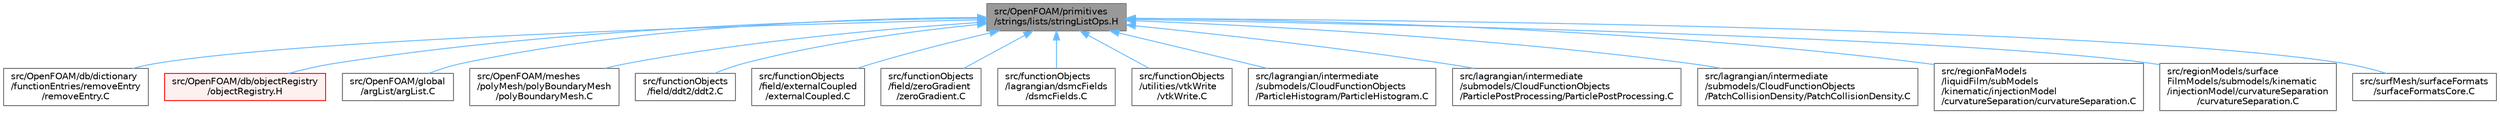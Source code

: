 digraph "src/OpenFOAM/primitives/strings/lists/stringListOps.H"
{
 // LATEX_PDF_SIZE
  bgcolor="transparent";
  edge [fontname=Helvetica,fontsize=10,labelfontname=Helvetica,labelfontsize=10];
  node [fontname=Helvetica,fontsize=10,shape=box,height=0.2,width=0.4];
  Node1 [id="Node000001",label="src/OpenFOAM/primitives\l/strings/lists/stringListOps.H",height=0.2,width=0.4,color="gray40", fillcolor="grey60", style="filled", fontcolor="black",tooltip="Operations on lists of strings."];
  Node1 -> Node2 [id="edge1_Node000001_Node000002",dir="back",color="steelblue1",style="solid",tooltip=" "];
  Node2 [id="Node000002",label="src/OpenFOAM/db/dictionary\l/functionEntries/removeEntry\l/removeEntry.C",height=0.2,width=0.4,color="grey40", fillcolor="white", style="filled",URL="$removeEntry_8C.html",tooltip=" "];
  Node1 -> Node3 [id="edge2_Node000001_Node000003",dir="back",color="steelblue1",style="solid",tooltip=" "];
  Node3 [id="Node000003",label="src/OpenFOAM/db/objectRegistry\l/objectRegistry.H",height=0.2,width=0.4,color="red", fillcolor="#FFF0F0", style="filled",URL="$objectRegistry_8H.html",tooltip=" "];
  Node1 -> Node4643 [id="edge3_Node000001_Node004643",dir="back",color="steelblue1",style="solid",tooltip=" "];
  Node4643 [id="Node004643",label="src/OpenFOAM/global\l/argList/argList.C",height=0.2,width=0.4,color="grey40", fillcolor="white", style="filled",URL="$argList_8C.html",tooltip=" "];
  Node1 -> Node3608 [id="edge4_Node000001_Node003608",dir="back",color="steelblue1",style="solid",tooltip=" "];
  Node3608 [id="Node003608",label="src/OpenFOAM/meshes\l/polyMesh/polyBoundaryMesh\l/polyBoundaryMesh.C",height=0.2,width=0.4,color="grey40", fillcolor="white", style="filled",URL="$polyBoundaryMesh_8C.html",tooltip=" "];
  Node1 -> Node163 [id="edge5_Node000001_Node000163",dir="back",color="steelblue1",style="solid",tooltip=" "];
  Node163 [id="Node000163",label="src/functionObjects\l/field/ddt2/ddt2.C",height=0.2,width=0.4,color="grey40", fillcolor="white", style="filled",URL="$ddt2_8C.html",tooltip=" "];
  Node1 -> Node415 [id="edge6_Node000001_Node000415",dir="back",color="steelblue1",style="solid",tooltip=" "];
  Node415 [id="Node000415",label="src/functionObjects\l/field/externalCoupled\l/externalCoupled.C",height=0.2,width=0.4,color="grey40", fillcolor="white", style="filled",URL="$externalCoupled_8C.html",tooltip=" "];
  Node1 -> Node316 [id="edge7_Node000001_Node000316",dir="back",color="steelblue1",style="solid",tooltip=" "];
  Node316 [id="Node000316",label="src/functionObjects\l/field/zeroGradient\l/zeroGradient.C",height=0.2,width=0.4,color="grey40", fillcolor="white", style="filled",URL="$zeroGradient_8C.html",tooltip=" "];
  Node1 -> Node332 [id="edge8_Node000001_Node000332",dir="back",color="steelblue1",style="solid",tooltip=" "];
  Node332 [id="Node000332",label="src/functionObjects\l/lagrangian/dsmcFields\l/dsmcFields.C",height=0.2,width=0.4,color="grey40", fillcolor="white", style="filled",URL="$dsmcFields_8C.html",tooltip=" "];
  Node1 -> Node429 [id="edge9_Node000001_Node000429",dir="back",color="steelblue1",style="solid",tooltip=" "];
  Node429 [id="Node000429",label="src/functionObjects\l/utilities/vtkWrite\l/vtkWrite.C",height=0.2,width=0.4,color="grey40", fillcolor="white", style="filled",URL="$vtkWrite_8C.html",tooltip=" "];
  Node1 -> Node1353 [id="edge10_Node000001_Node001353",dir="back",color="steelblue1",style="solid",tooltip=" "];
  Node1353 [id="Node001353",label="src/lagrangian/intermediate\l/submodels/CloudFunctionObjects\l/ParticleHistogram/ParticleHistogram.C",height=0.2,width=0.4,color="grey40", fillcolor="white", style="filled",URL="$ParticleHistogram_8C.html",tooltip=" "];
  Node1 -> Node1355 [id="edge11_Node000001_Node001355",dir="back",color="steelblue1",style="solid",tooltip=" "];
  Node1355 [id="Node001355",label="src/lagrangian/intermediate\l/submodels/CloudFunctionObjects\l/ParticlePostProcessing/ParticlePostProcessing.C",height=0.2,width=0.4,color="grey40", fillcolor="white", style="filled",URL="$ParticlePostProcessing_8C.html",tooltip=" "];
  Node1 -> Node4644 [id="edge12_Node000001_Node004644",dir="back",color="steelblue1",style="solid",tooltip=" "];
  Node4644 [id="Node004644",label="src/lagrangian/intermediate\l/submodels/CloudFunctionObjects\l/PatchCollisionDensity/PatchCollisionDensity.C",height=0.2,width=0.4,color="grey40", fillcolor="white", style="filled",URL="$PatchCollisionDensity_8C.html",tooltip=" "];
  Node1 -> Node690 [id="edge13_Node000001_Node000690",dir="back",color="steelblue1",style="solid",tooltip=" "];
  Node690 [id="Node000690",label="src/regionFaModels\l/liquidFilm/subModels\l/kinematic/injectionModel\l/curvatureSeparation/curvatureSeparation.C",height=0.2,width=0.4,color="grey40", fillcolor="white", style="filled",URL="$regionFaModels_2liquidFilm_2subModels_2kinematic_2injectionModel_2curvatureSeparation_2curvatureSeparation_8C.html",tooltip=" "];
  Node1 -> Node1238 [id="edge14_Node000001_Node001238",dir="back",color="steelblue1",style="solid",tooltip=" "];
  Node1238 [id="Node001238",label="src/regionModels/surface\lFilmModels/submodels/kinematic\l/injectionModel/curvatureSeparation\l/curvatureSeparation.C",height=0.2,width=0.4,color="grey40", fillcolor="white", style="filled",URL="$regionModels_2surfaceFilmModels_2submodels_2kinematic_2injectionModel_2curvatureSeparation_2curvatureSeparation_8C.html",tooltip=" "];
  Node1 -> Node1305 [id="edge15_Node000001_Node001305",dir="back",color="steelblue1",style="solid",tooltip=" "];
  Node1305 [id="Node001305",label="src/surfMesh/surfaceFormats\l/surfaceFormatsCore.C",height=0.2,width=0.4,color="grey40", fillcolor="white", style="filled",URL="$surfaceFormatsCore_8C.html",tooltip=" "];
}
